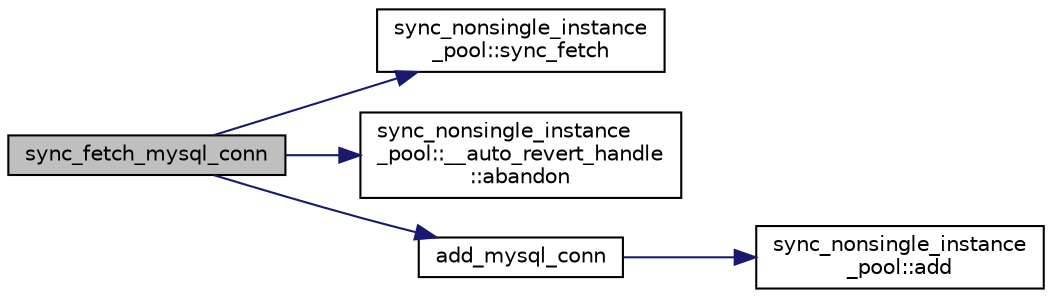 digraph "sync_fetch_mysql_conn"
{
 // LATEX_PDF_SIZE
  edge [fontname="Helvetica",fontsize="10",labelfontname="Helvetica",labelfontsize="10"];
  node [fontname="Helvetica",fontsize="10",shape=record];
  rankdir="LR";
  Node7 [label="sync_fetch_mysql_conn",height=0.2,width=0.4,color="black", fillcolor="grey75", style="filled", fontcolor="black",tooltip=" "];
  Node7 -> Node8 [color="midnightblue",fontsize="10",style="solid",fontname="Helvetica"];
  Node8 [label="sync_nonsingle_instance\l_pool::sync_fetch",height=0.2,width=0.4,color="black", fillcolor="white", style="filled",URL="$classsync__nonsingle__instance__pool.html#a737a17399fd4b8ac9894d0fa379caa41",tooltip=" "];
  Node7 -> Node9 [color="midnightblue",fontsize="10",style="solid",fontname="Helvetica"];
  Node9 [label="sync_nonsingle_instance\l_pool::__auto_revert_handle\l::abandon",height=0.2,width=0.4,color="black", fillcolor="white", style="filled",URL="$classsync__nonsingle__instance__pool_1_1____auto__revert__handle.html#a11a1bd0b4726a771bb3ef0b5a010f340",tooltip=" "];
  Node7 -> Node10 [color="midnightblue",fontsize="10",style="solid",fontname="Helvetica"];
  Node10 [label="add_mysql_conn",height=0.2,width=0.4,color="black", fillcolor="white", style="filled",URL="$mysql__conn__factory_8hpp.html#a97868cc50118e452b1ddf7fe21424c39",tooltip=" "];
  Node10 -> Node11 [color="midnightblue",fontsize="10",style="solid",fontname="Helvetica"];
  Node11 [label="sync_nonsingle_instance\l_pool::add",height=0.2,width=0.4,color="black", fillcolor="white", style="filled",URL="$classsync__nonsingle__instance__pool.html#a2aee96341e92381860e4366201cee988",tooltip=" "];
}

